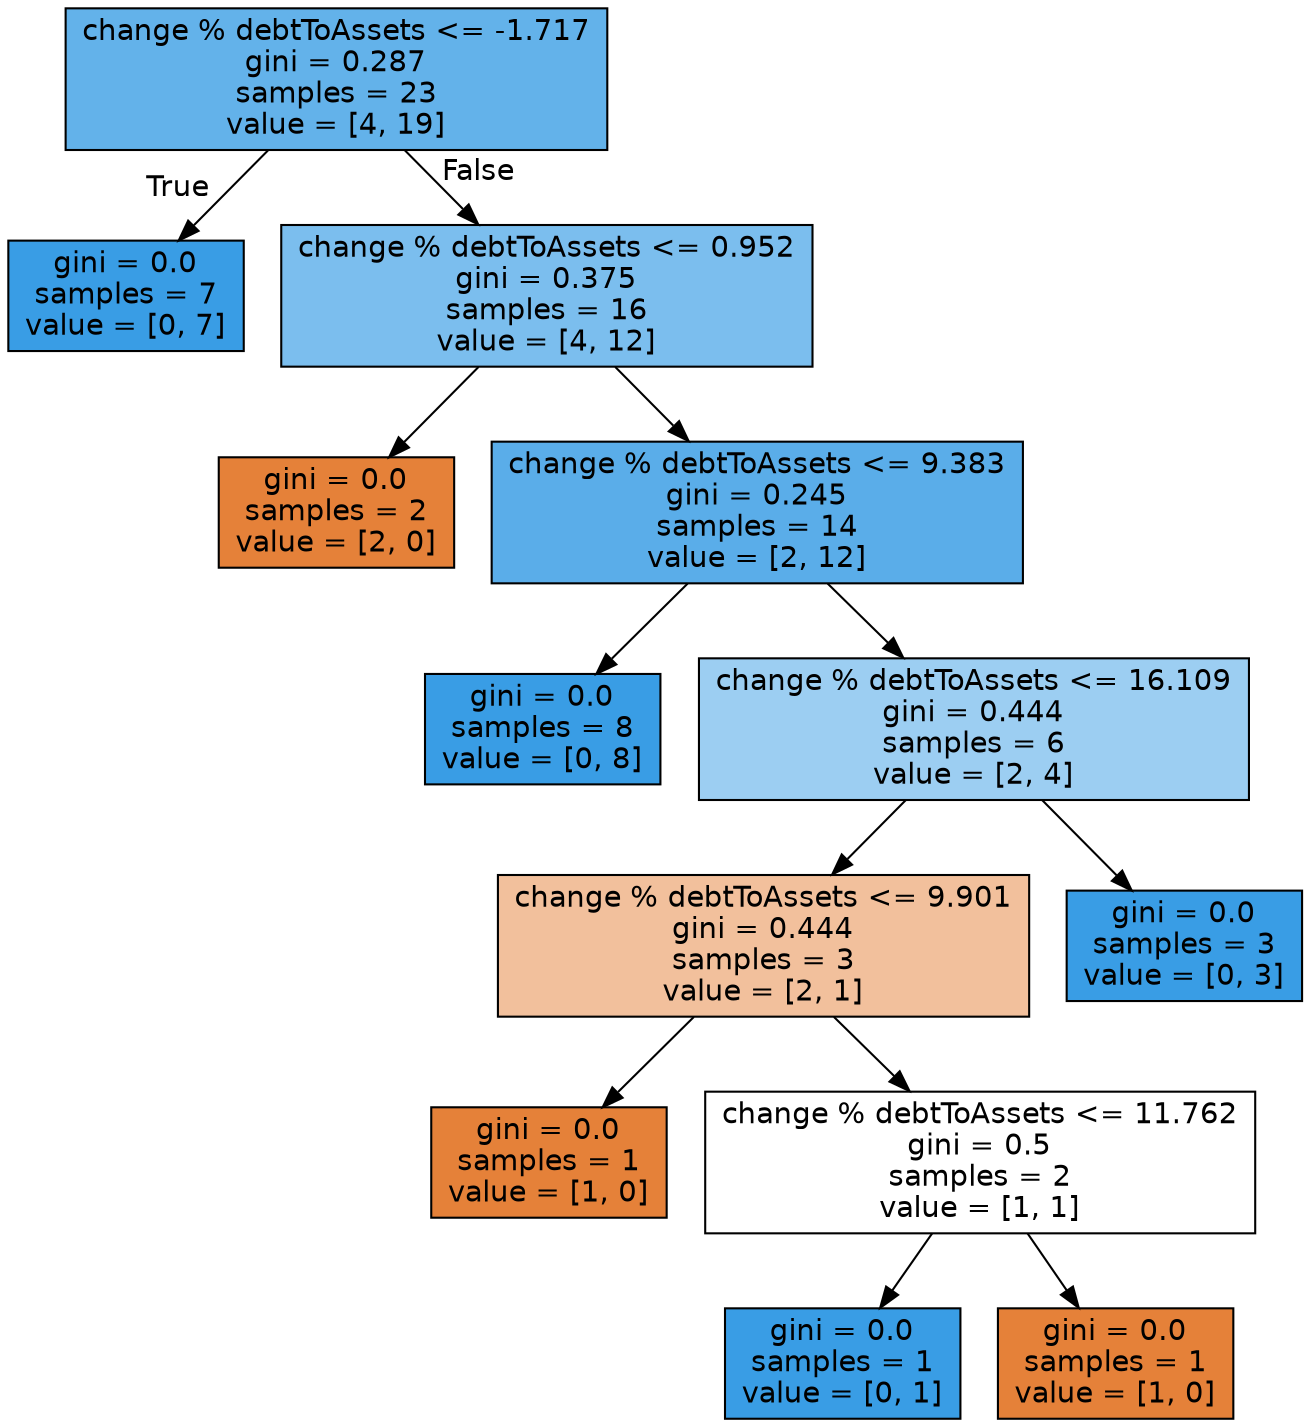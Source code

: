 digraph Tree {
node [shape=box, style="filled", color="black", fontname="helvetica"] ;
edge [fontname="helvetica"] ;
0 [label="change % debtToAssets <= -1.717\ngini = 0.287\nsamples = 23\nvalue = [4, 19]", fillcolor="#63b2ea"] ;
1 [label="gini = 0.0\nsamples = 7\nvalue = [0, 7]", fillcolor="#399de5"] ;
0 -> 1 [labeldistance=2.5, labelangle=45, headlabel="True"] ;
2 [label="change % debtToAssets <= 0.952\ngini = 0.375\nsamples = 16\nvalue = [4, 12]", fillcolor="#7bbeee"] ;
0 -> 2 [labeldistance=2.5, labelangle=-45, headlabel="False"] ;
3 [label="gini = 0.0\nsamples = 2\nvalue = [2, 0]", fillcolor="#e58139"] ;
2 -> 3 ;
4 [label="change % debtToAssets <= 9.383\ngini = 0.245\nsamples = 14\nvalue = [2, 12]", fillcolor="#5aade9"] ;
2 -> 4 ;
5 [label="gini = 0.0\nsamples = 8\nvalue = [0, 8]", fillcolor="#399de5"] ;
4 -> 5 ;
6 [label="change % debtToAssets <= 16.109\ngini = 0.444\nsamples = 6\nvalue = [2, 4]", fillcolor="#9ccef2"] ;
4 -> 6 ;
7 [label="change % debtToAssets <= 9.901\ngini = 0.444\nsamples = 3\nvalue = [2, 1]", fillcolor="#f2c09c"] ;
6 -> 7 ;
8 [label="gini = 0.0\nsamples = 1\nvalue = [1, 0]", fillcolor="#e58139"] ;
7 -> 8 ;
9 [label="change % debtToAssets <= 11.762\ngini = 0.5\nsamples = 2\nvalue = [1, 1]", fillcolor="#ffffff"] ;
7 -> 9 ;
10 [label="gini = 0.0\nsamples = 1\nvalue = [0, 1]", fillcolor="#399de5"] ;
9 -> 10 ;
11 [label="gini = 0.0\nsamples = 1\nvalue = [1, 0]", fillcolor="#e58139"] ;
9 -> 11 ;
12 [label="gini = 0.0\nsamples = 3\nvalue = [0, 3]", fillcolor="#399de5"] ;
6 -> 12 ;
}